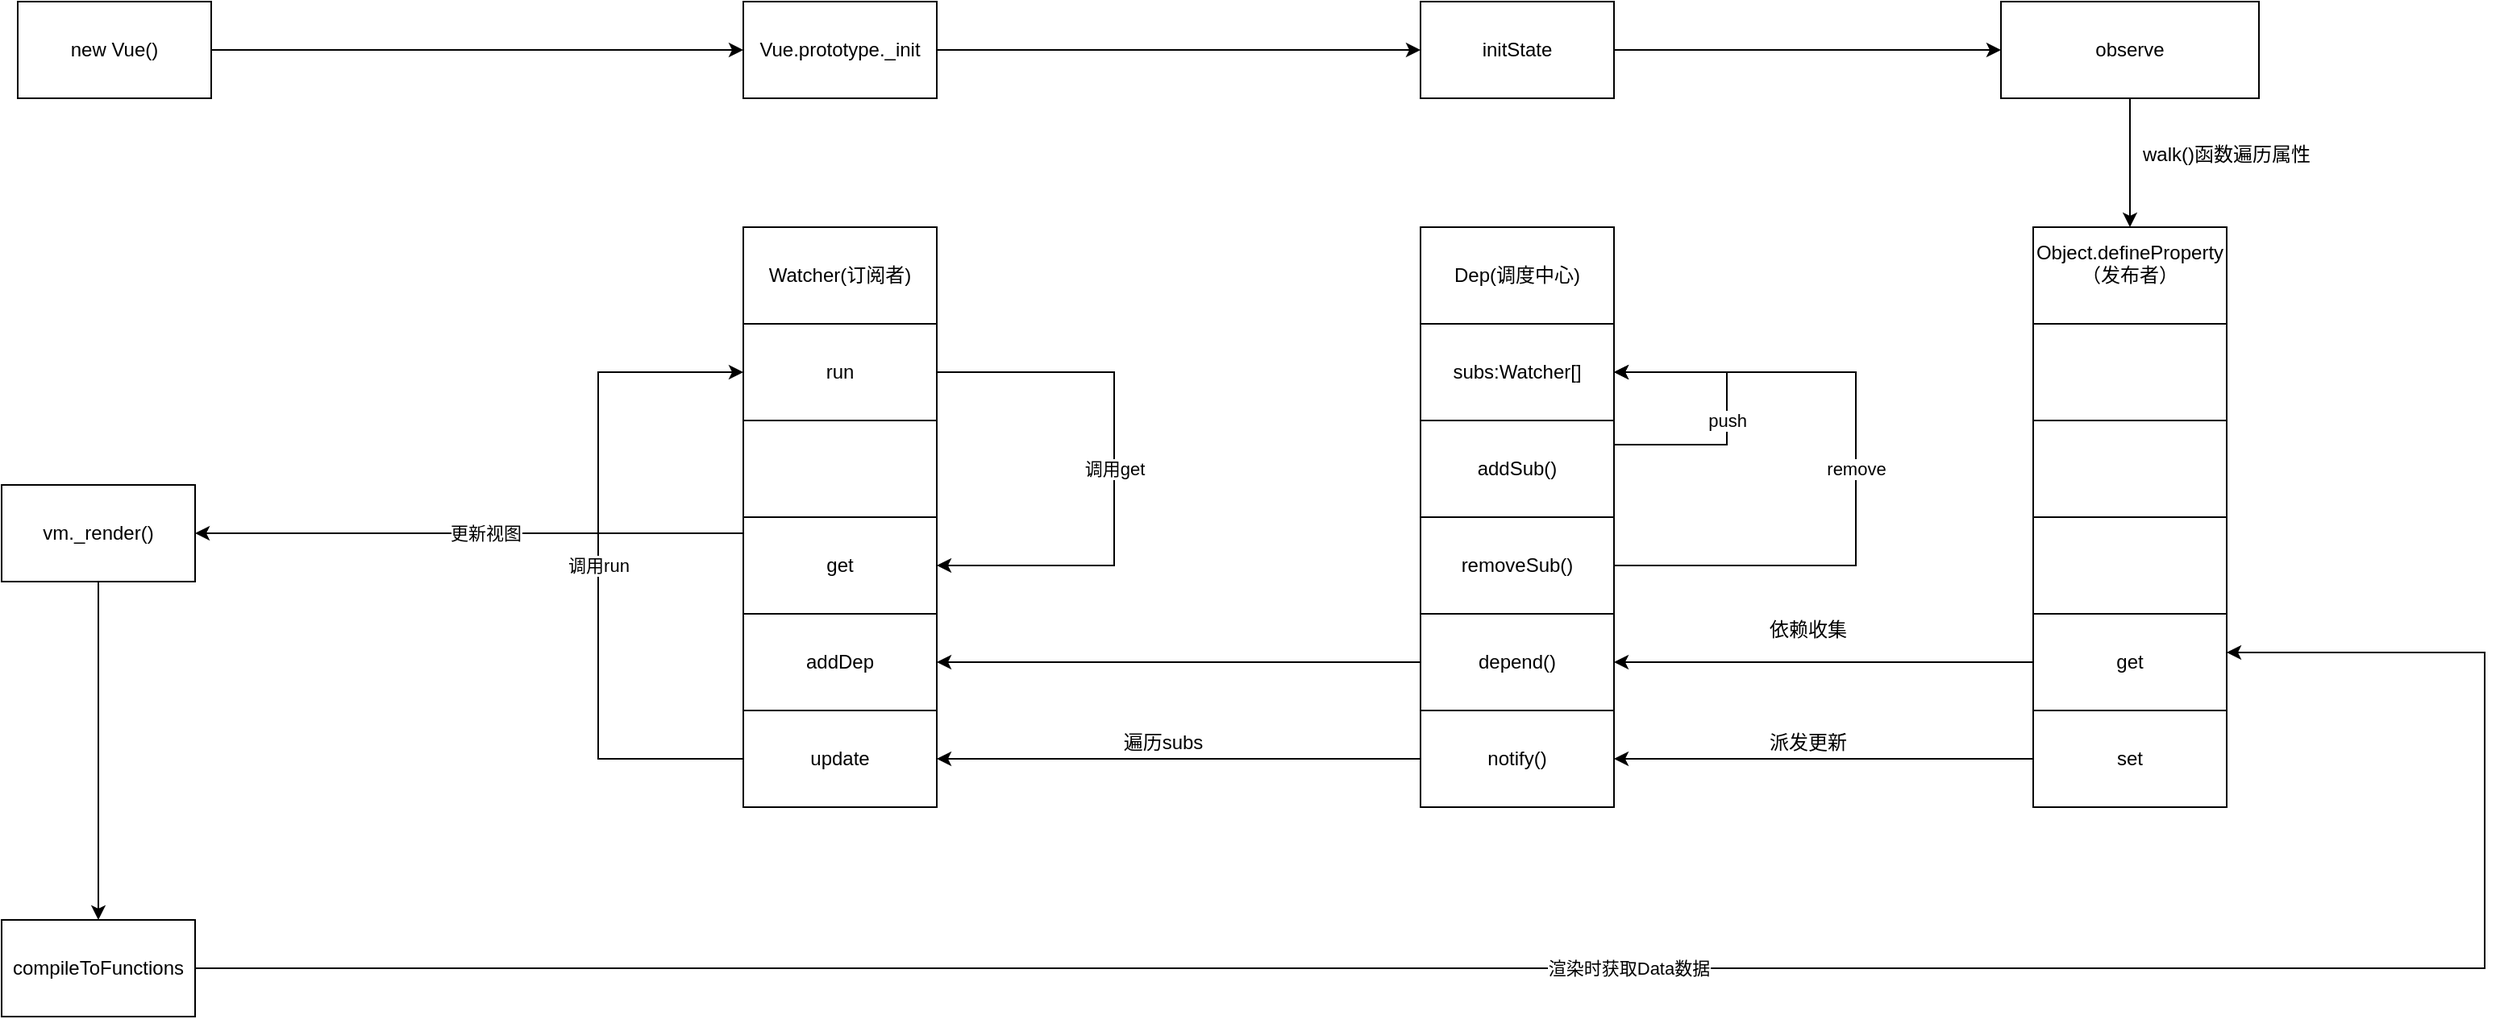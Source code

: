 <mxfile version="15.5.4" type="github">
  <diagram id="rGsc-eKHYYS62Z8v1Sol" name="Page-1">
    <mxGraphModel dx="2523" dy="934" grid="1" gridSize="10" guides="1" tooltips="1" connect="1" arrows="1" fold="1" page="1" pageScale="1" pageWidth="850" pageHeight="1100" math="0" shadow="0">
      <root>
        <mxCell id="0" />
        <mxCell id="1" parent="0" />
        <mxCell id="L1eN5uv7RopTXE0_lZeK-3" value="" style="edgeStyle=orthogonalEdgeStyle;rounded=0;orthogonalLoop=1;jettySize=auto;html=1;" parent="1" source="L1eN5uv7RopTXE0_lZeK-1" target="L1eN5uv7RopTXE0_lZeK-2" edge="1">
          <mxGeometry relative="1" as="geometry" />
        </mxCell>
        <mxCell id="L1eN5uv7RopTXE0_lZeK-1" value="new Vue()" style="rounded=0;whiteSpace=wrap;html=1;" parent="1" vertex="1">
          <mxGeometry x="-390" y="40" width="120" height="60" as="geometry" />
        </mxCell>
        <mxCell id="L1eN5uv7RopTXE0_lZeK-5" value="" style="edgeStyle=orthogonalEdgeStyle;rounded=0;orthogonalLoop=1;jettySize=auto;html=1;" parent="1" source="L1eN5uv7RopTXE0_lZeK-2" edge="1">
          <mxGeometry relative="1" as="geometry">
            <mxPoint x="480" y="70" as="targetPoint" />
          </mxGeometry>
        </mxCell>
        <mxCell id="L1eN5uv7RopTXE0_lZeK-2" value="Vue.prototype._init" style="rounded=0;whiteSpace=wrap;html=1;" parent="1" vertex="1">
          <mxGeometry x="60" y="40" width="120" height="60" as="geometry" />
        </mxCell>
        <mxCell id="L1eN5uv7RopTXE0_lZeK-12" value="" style="edgeStyle=orthogonalEdgeStyle;rounded=0;orthogonalLoop=1;jettySize=auto;html=1;entryX=0;entryY=0.5;entryDx=0;entryDy=0;" parent="1" source="L1eN5uv7RopTXE0_lZeK-9" target="L1eN5uv7RopTXE0_lZeK-33" edge="1">
          <mxGeometry relative="1" as="geometry">
            <mxPoint x="680" y="70" as="targetPoint" />
          </mxGeometry>
        </mxCell>
        <mxCell id="L1eN5uv7RopTXE0_lZeK-9" value="initState" style="rounded=0;whiteSpace=wrap;html=1;" parent="1" vertex="1">
          <mxGeometry x="480" y="40" width="120" height="60" as="geometry" />
        </mxCell>
        <mxCell id="L1eN5uv7RopTXE0_lZeK-36" value="" style="edgeStyle=orthogonalEdgeStyle;rounded=0;orthogonalLoop=1;jettySize=auto;html=1;" parent="1" source="L1eN5uv7RopTXE0_lZeK-33" target="L1eN5uv7RopTXE0_lZeK-35" edge="1">
          <mxGeometry relative="1" as="geometry" />
        </mxCell>
        <mxCell id="L1eN5uv7RopTXE0_lZeK-33" value="observe" style="whiteSpace=wrap;html=1;rounded=0;" parent="1" vertex="1">
          <mxGeometry x="840" y="40" width="160" height="60" as="geometry" />
        </mxCell>
        <mxCell id="L1eN5uv7RopTXE0_lZeK-35" value="&lt;div&gt;Object.defineProperty&lt;br&gt;（发布者）&lt;/div&gt;&lt;div&gt;&lt;br&gt;&lt;/div&gt;" style="whiteSpace=wrap;html=1;rounded=0;" parent="1" vertex="1">
          <mxGeometry x="860" y="180" width="120" height="60" as="geometry" />
        </mxCell>
        <mxCell id="L1eN5uv7RopTXE0_lZeK-39" value="" style="rounded=0;whiteSpace=wrap;html=1;" parent="1" vertex="1">
          <mxGeometry x="860" y="240" width="120" height="60" as="geometry" />
        </mxCell>
        <mxCell id="L1eN5uv7RopTXE0_lZeK-40" value="" style="rounded=0;whiteSpace=wrap;html=1;" parent="1" vertex="1">
          <mxGeometry x="860" y="300" width="120" height="60" as="geometry" />
        </mxCell>
        <mxCell id="L1eN5uv7RopTXE0_lZeK-41" value="&lt;div&gt;Dep(调度中心)&lt;/div&gt;" style="rounded=0;whiteSpace=wrap;html=1;" parent="1" vertex="1">
          <mxGeometry x="480" y="180" width="120" height="60" as="geometry" />
        </mxCell>
        <mxCell id="L1eN5uv7RopTXE0_lZeK-43" value="&lt;div&gt;subs:Watcher[]&lt;/div&gt;" style="rounded=0;whiteSpace=wrap;html=1;" parent="1" vertex="1">
          <mxGeometry x="480" y="240" width="120" height="60" as="geometry" />
        </mxCell>
        <mxCell id="L1eN5uv7RopTXE0_lZeK-44" value="addSub()" style="rounded=0;whiteSpace=wrap;html=1;" parent="1" vertex="1">
          <mxGeometry x="480" y="300" width="120" height="60" as="geometry" />
        </mxCell>
        <mxCell id="L1eN5uv7RopTXE0_lZeK-45" value="removeSub()" style="rounded=0;whiteSpace=wrap;html=1;" parent="1" vertex="1">
          <mxGeometry x="480" y="360" width="120" height="60" as="geometry" />
        </mxCell>
        <mxCell id="L1eN5uv7RopTXE0_lZeK-69" value="" style="edgeStyle=orthogonalEdgeStyle;rounded=0;orthogonalLoop=1;jettySize=auto;html=1;entryX=1;entryY=0.5;entryDx=0;entryDy=0;" parent="1" source="L1eN5uv7RopTXE0_lZeK-46" target="L1eN5uv7RopTXE0_lZeK-67" edge="1">
          <mxGeometry relative="1" as="geometry" />
        </mxCell>
        <mxCell id="L1eN5uv7RopTXE0_lZeK-46" value="depend()" style="rounded=0;whiteSpace=wrap;html=1;" parent="1" vertex="1">
          <mxGeometry x="480" y="420" width="120" height="60" as="geometry" />
        </mxCell>
        <mxCell id="L1eN5uv7RopTXE0_lZeK-71" value="" style="edgeStyle=orthogonalEdgeStyle;rounded=0;orthogonalLoop=1;jettySize=auto;html=1;entryX=1;entryY=0.5;entryDx=0;entryDy=0;" parent="1" source="L1eN5uv7RopTXE0_lZeK-47" target="L1eN5uv7RopTXE0_lZeK-68" edge="1">
          <mxGeometry relative="1" as="geometry">
            <mxPoint x="400" y="510" as="targetPoint" />
          </mxGeometry>
        </mxCell>
        <mxCell id="L1eN5uv7RopTXE0_lZeK-47" value="notify()" style="rounded=0;whiteSpace=wrap;html=1;" parent="1" vertex="1">
          <mxGeometry x="480" y="480" width="120" height="60" as="geometry" />
        </mxCell>
        <mxCell id="L1eN5uv7RopTXE0_lZeK-48" value="" style="rounded=0;whiteSpace=wrap;html=1;" parent="1" vertex="1">
          <mxGeometry x="860" y="360" width="120" height="60" as="geometry" />
        </mxCell>
        <mxCell id="L1eN5uv7RopTXE0_lZeK-51" value="" style="edgeStyle=orthogonalEdgeStyle;rounded=0;orthogonalLoop=1;jettySize=auto;html=1;entryX=1;entryY=0.5;entryDx=0;entryDy=0;" parent="1" source="L1eN5uv7RopTXE0_lZeK-49" target="L1eN5uv7RopTXE0_lZeK-46" edge="1">
          <mxGeometry relative="1" as="geometry" />
        </mxCell>
        <mxCell id="L1eN5uv7RopTXE0_lZeK-49" value="get" style="rounded=0;whiteSpace=wrap;html=1;" parent="1" vertex="1">
          <mxGeometry x="860" y="420" width="120" height="60" as="geometry" />
        </mxCell>
        <mxCell id="L1eN5uv7RopTXE0_lZeK-53" value="" style="edgeStyle=orthogonalEdgeStyle;rounded=0;orthogonalLoop=1;jettySize=auto;html=1;" parent="1" source="L1eN5uv7RopTXE0_lZeK-50" target="L1eN5uv7RopTXE0_lZeK-47" edge="1">
          <mxGeometry relative="1" as="geometry" />
        </mxCell>
        <mxCell id="L1eN5uv7RopTXE0_lZeK-50" value="set" style="rounded=0;whiteSpace=wrap;html=1;" parent="1" vertex="1">
          <mxGeometry x="860" y="480" width="120" height="60" as="geometry" />
        </mxCell>
        <mxCell id="L1eN5uv7RopTXE0_lZeK-55" value="依赖收集" style="text;html=1;align=center;verticalAlign=middle;resizable=0;points=[];autosize=1;strokeColor=none;fillColor=none;" parent="1" vertex="1">
          <mxGeometry x="690" y="420" width="60" height="20" as="geometry" />
        </mxCell>
        <mxCell id="L1eN5uv7RopTXE0_lZeK-56" value="派发更新" style="text;html=1;align=center;verticalAlign=middle;resizable=0;points=[];autosize=1;strokeColor=none;fillColor=none;" parent="1" vertex="1">
          <mxGeometry x="690" y="490" width="60" height="20" as="geometry" />
        </mxCell>
        <mxCell id="L1eN5uv7RopTXE0_lZeK-57" value="" style="endArrow=classic;html=1;rounded=0;edgeStyle=orthogonalEdgeStyle;entryX=1;entryY=0.5;entryDx=0;entryDy=0;" parent="1" target="L1eN5uv7RopTXE0_lZeK-43" edge="1">
          <mxGeometry relative="1" as="geometry">
            <mxPoint x="600" y="330" as="sourcePoint" />
            <mxPoint x="700" y="330" as="targetPoint" />
            <Array as="points">
              <mxPoint x="600" y="315" />
              <mxPoint x="670" y="315" />
              <mxPoint x="670" y="270" />
            </Array>
          </mxGeometry>
        </mxCell>
        <mxCell id="L1eN5uv7RopTXE0_lZeK-58" value="push" style="edgeLabel;resizable=0;html=1;align=center;verticalAlign=middle;" parent="L1eN5uv7RopTXE0_lZeK-57" connectable="0" vertex="1">
          <mxGeometry relative="1" as="geometry" />
        </mxCell>
        <mxCell id="L1eN5uv7RopTXE0_lZeK-60" value="" style="endArrow=classic;html=1;rounded=0;edgeStyle=orthogonalEdgeStyle;entryX=1;entryY=0.5;entryDx=0;entryDy=0;" parent="1" target="L1eN5uv7RopTXE0_lZeK-43" edge="1">
          <mxGeometry relative="1" as="geometry">
            <mxPoint x="600" y="390" as="sourcePoint" />
            <mxPoint x="700" y="390" as="targetPoint" />
            <Array as="points">
              <mxPoint x="750" y="390" />
              <mxPoint x="750" y="270" />
            </Array>
          </mxGeometry>
        </mxCell>
        <mxCell id="L1eN5uv7RopTXE0_lZeK-61" value="remove" style="edgeLabel;resizable=0;html=1;align=center;verticalAlign=middle;" parent="L1eN5uv7RopTXE0_lZeK-60" connectable="0" vertex="1">
          <mxGeometry relative="1" as="geometry" />
        </mxCell>
        <mxCell id="L1eN5uv7RopTXE0_lZeK-62" value="&lt;div&gt;Watcher(订阅者)&lt;/div&gt;" style="rounded=0;whiteSpace=wrap;html=1;" parent="1" vertex="1">
          <mxGeometry x="60" y="180" width="120" height="60" as="geometry" />
        </mxCell>
        <mxCell id="L1eN5uv7RopTXE0_lZeK-64" value="run" style="rounded=0;whiteSpace=wrap;html=1;" parent="1" vertex="1">
          <mxGeometry x="60" y="240" width="120" height="60" as="geometry" />
        </mxCell>
        <mxCell id="L1eN5uv7RopTXE0_lZeK-65" value="" style="rounded=0;whiteSpace=wrap;html=1;" parent="1" vertex="1">
          <mxGeometry x="60" y="300" width="120" height="60" as="geometry" />
        </mxCell>
        <mxCell id="L1eN5uv7RopTXE0_lZeK-66" value="get" style="rounded=0;whiteSpace=wrap;html=1;" parent="1" vertex="1">
          <mxGeometry x="60" y="360" width="120" height="60" as="geometry" />
        </mxCell>
        <mxCell id="L1eN5uv7RopTXE0_lZeK-67" value="addDep" style="rounded=0;whiteSpace=wrap;html=1;" parent="1" vertex="1">
          <mxGeometry x="60" y="420" width="120" height="60" as="geometry" />
        </mxCell>
        <mxCell id="L1eN5uv7RopTXE0_lZeK-68" value="update" style="rounded=0;whiteSpace=wrap;html=1;" parent="1" vertex="1">
          <mxGeometry x="60" y="480" width="120" height="60" as="geometry" />
        </mxCell>
        <mxCell id="L1eN5uv7RopTXE0_lZeK-72" value="遍历subs" style="text;html=1;align=center;verticalAlign=middle;resizable=0;points=[];autosize=1;strokeColor=none;fillColor=none;" parent="1" vertex="1">
          <mxGeometry x="285" y="490" width="70" height="20" as="geometry" />
        </mxCell>
        <mxCell id="L1eN5uv7RopTXE0_lZeK-74" value="" style="endArrow=classic;html=1;rounded=0;edgeStyle=orthogonalEdgeStyle;entryX=0;entryY=0.5;entryDx=0;entryDy=0;exitX=0;exitY=0.5;exitDx=0;exitDy=0;" parent="1" source="L1eN5uv7RopTXE0_lZeK-68" target="L1eN5uv7RopTXE0_lZeK-64" edge="1">
          <mxGeometry relative="1" as="geometry">
            <mxPoint x="50" y="510" as="sourcePoint" />
            <mxPoint x="-70" y="280" as="targetPoint" />
            <Array as="points">
              <mxPoint x="-30" y="510" />
              <mxPoint x="-30" y="270" />
            </Array>
          </mxGeometry>
        </mxCell>
        <mxCell id="L1eN5uv7RopTXE0_lZeK-75" value="调用run" style="edgeLabel;resizable=0;html=1;align=center;verticalAlign=middle;" parent="L1eN5uv7RopTXE0_lZeK-74" connectable="0" vertex="1">
          <mxGeometry relative="1" as="geometry" />
        </mxCell>
        <mxCell id="L1eN5uv7RopTXE0_lZeK-76" value="" style="endArrow=classic;html=1;rounded=0;edgeStyle=orthogonalEdgeStyle;entryX=1;entryY=0.5;entryDx=0;entryDy=0;exitX=1;exitY=0.5;exitDx=0;exitDy=0;" parent="1" source="L1eN5uv7RopTXE0_lZeK-64" target="L1eN5uv7RopTXE0_lZeK-66" edge="1">
          <mxGeometry relative="1" as="geometry">
            <mxPoint x="260" y="269.5" as="sourcePoint" />
            <mxPoint x="360" y="269.5" as="targetPoint" />
            <Array as="points">
              <mxPoint x="290" y="270" />
              <mxPoint x="290" y="390" />
            </Array>
          </mxGeometry>
        </mxCell>
        <mxCell id="L1eN5uv7RopTXE0_lZeK-77" value="调用get" style="edgeLabel;resizable=0;html=1;align=center;verticalAlign=middle;" parent="L1eN5uv7RopTXE0_lZeK-76" connectable="0" vertex="1">
          <mxGeometry relative="1" as="geometry" />
        </mxCell>
        <mxCell id="L1eN5uv7RopTXE0_lZeK-85" value="" style="edgeStyle=orthogonalEdgeStyle;rounded=0;orthogonalLoop=1;jettySize=auto;html=1;" parent="1" source="L1eN5uv7RopTXE0_lZeK-78" target="L1eN5uv7RopTXE0_lZeK-84" edge="1">
          <mxGeometry relative="1" as="geometry" />
        </mxCell>
        <mxCell id="L1eN5uv7RopTXE0_lZeK-78" value="vm._render()" style="rounded=0;whiteSpace=wrap;html=1;" parent="1" vertex="1">
          <mxGeometry x="-400" y="340" width="120" height="60" as="geometry" />
        </mxCell>
        <mxCell id="L1eN5uv7RopTXE0_lZeK-80" value="" style="endArrow=classic;html=1;rounded=0;edgeStyle=orthogonalEdgeStyle;exitX=0;exitY=0.5;exitDx=0;exitDy=0;entryX=1;entryY=0.5;entryDx=0;entryDy=0;" parent="1" source="L1eN5uv7RopTXE0_lZeK-66" target="L1eN5uv7RopTXE0_lZeK-78" edge="1">
          <mxGeometry relative="1" as="geometry">
            <mxPoint x="-150" y="260" as="sourcePoint" />
            <mxPoint x="-50" y="260" as="targetPoint" />
            <Array as="points">
              <mxPoint x="60" y="370" />
              <mxPoint x="-270" y="370" />
            </Array>
          </mxGeometry>
        </mxCell>
        <mxCell id="L1eN5uv7RopTXE0_lZeK-81" value="更新视图" style="edgeLabel;resizable=0;html=1;align=center;verticalAlign=middle;" parent="L1eN5uv7RopTXE0_lZeK-80" connectable="0" vertex="1">
          <mxGeometry relative="1" as="geometry" />
        </mxCell>
        <mxCell id="L1eN5uv7RopTXE0_lZeK-84" value="compileToFunctions" style="rounded=0;whiteSpace=wrap;html=1;" parent="1" vertex="1">
          <mxGeometry x="-400" y="610" width="120" height="60" as="geometry" />
        </mxCell>
        <mxCell id="L1eN5uv7RopTXE0_lZeK-86" value="" style="endArrow=classic;html=1;rounded=0;edgeStyle=orthogonalEdgeStyle;entryX=1;entryY=0.4;entryDx=0;entryDy=0;entryPerimeter=0;" parent="1" target="L1eN5uv7RopTXE0_lZeK-49" edge="1">
          <mxGeometry relative="1" as="geometry">
            <mxPoint x="-280" y="640" as="sourcePoint" />
            <mxPoint x="1080" y="440" as="targetPoint" />
            <Array as="points">
              <mxPoint x="1140" y="640" />
              <mxPoint x="1140" y="444" />
            </Array>
          </mxGeometry>
        </mxCell>
        <mxCell id="L1eN5uv7RopTXE0_lZeK-89" value="渲染时获取Data数据" style="edgeLabel;html=1;align=center;verticalAlign=middle;resizable=0;points=[];" parent="L1eN5uv7RopTXE0_lZeK-86" vertex="1" connectable="0">
          <mxGeometry x="0.001" relative="1" as="geometry">
            <mxPoint as="offset" />
          </mxGeometry>
        </mxCell>
        <mxCell id="x1_MF3z8gguFV7tk5_YP-1" value="walk()函数遍历属性" style="text;html=1;strokeColor=none;fillColor=none;align=center;verticalAlign=middle;whiteSpace=wrap;rounded=0;" vertex="1" parent="1">
          <mxGeometry x="920" y="120" width="120" height="30" as="geometry" />
        </mxCell>
      </root>
    </mxGraphModel>
  </diagram>
</mxfile>
